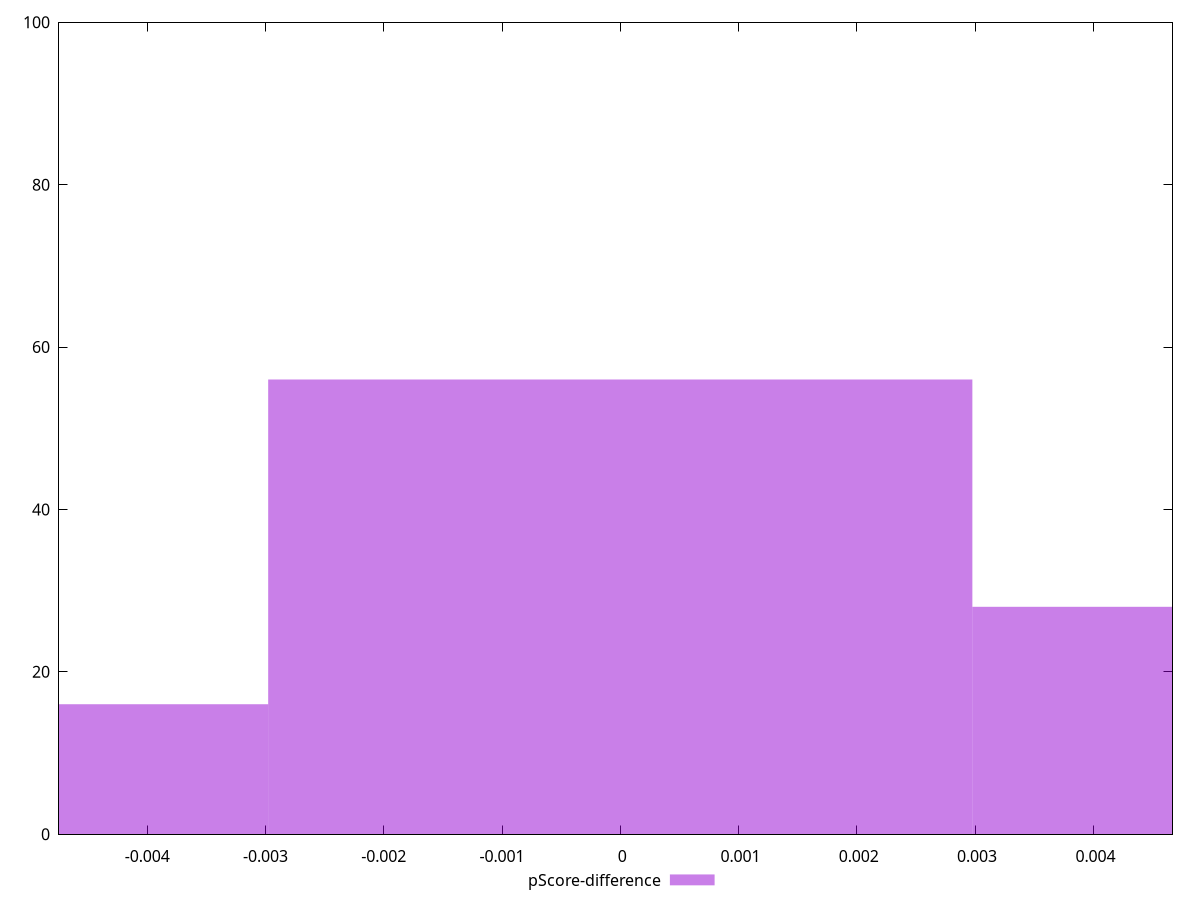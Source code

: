 reset

$pScoreDifference <<EOF
0 56
0.005953639998906452 28
-0.005953639998906452 16
EOF

set key outside below
set boxwidth 0.005953639998906452
set xrange [-0.004745441291451824:0.004668900856868996]
set yrange [0:100]
set trange [0:100]
set style fill transparent solid 0.5 noborder
set terminal svg size 640, 490 enhanced background rgb 'white'
set output "reprap/total-blocking-time/samples/pages+cached+noexternal+nomedia/pScore-difference/histogram.svg"

plot $pScoreDifference title "pScore-difference" with boxes

reset
